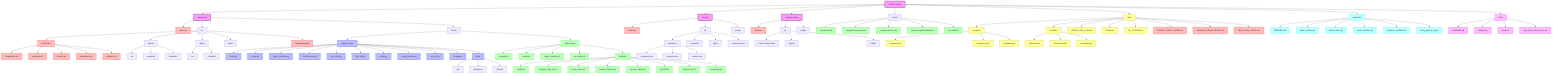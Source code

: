 graph TD
    A[SciTex Project] --> B[manuscript]
    A --> C[revision]
    A --> D[supplementary]
    A --> E[scripts]
    A --> F[docs]
    A --> G[examples]
    A --> H[tests]

    %% Manuscript section
    B --> B1[main.tex]
    B --> B2[src]
    B --> B3[scripts]
    
    %% Manuscript src subsection
    B2 --> B2_1[LaTeX files]
    B2_1 --> B2_1_1[introduction.tex]
    B2_1 --> B2_1_2[methods.tex]
    B2_1 --> B2_1_3[results.tex]
    B2_1 --> B2_1_4[discussion.tex]
    B2_1 --> B2_1_5[abstract.tex]
    B2 --> B2_2[figures]
    B2_2 --> B2_2_1[src]
    B2_2 --> B2_2_2[compiled]
    B2_2 --> B2_2_3[templates]
    B2 --> B2_3[tables]
    B2_3 --> B2_3_1[src]
    B2_3 --> B2_3_2[compiled]
    B2 --> B2_4[styles]
    B2 --> B2_5[bibliography.bib]
    
    %% Manuscript scripts subsection
    B3 --> B3_1[Python scripts]
    B3 --> B3_2[Shell scripts]
    
    %% Python scripts detail
    B3_1 --> B3_1_1[scitex.py]
    B3_1 --> B3_1_2[revise.py]
    B3_1 --> B3_1_3[insert_citations.py]
    B3_1 --> B3_1_4[check_terms.py]
    B3_1 --> B3_1_5[gpt_client.py]
    B3_1 --> B3_1_6[file_utils.py]
    B3_1 --> B3_1_7[config.py]
    B3_1 --> B3_1_8[prompt_loader.py]
    B3_1 --> B3_1_9[crop_tif.py]
    B3_1 --> B3_1_10[templates]
    B3_1 --> B3_1_11[tests]
    
    %% Tests detail
    B3_1_11 --> B3_1_11_1[unit]
    B3_1_11 --> B3_1_11_2[integration]
    B3_1_11 --> B3_1_11_3[fixtures]
    
    %% Shell scripts detail
    B3_2 --> B3_2_1[compile.sh]
    B3_2 --> B3_2_2[revise.sh]
    B3_2 --> B3_2_3[insert_citations.sh]
    B3_2 --> B3_2_4[run_tests.sh]
    B3_2 --> B3_2_5[modules]
    
    %% Shell modules detail
    B3_2_5 --> B3_2_5_1[config.sh]
    B3_2_5 --> B3_2_5_2[compile_main_tex.sh]
    B3_2_5 --> B3_2_5_3[check_terms.sh]
    B3_2_5 --> B3_2_5_4[process_figures.sh]
    B3_2_5 --> B3_2_5_5[process_tables.sh]
    B3_2_5 --> B3_2_5_6[pptx2tif.sh]
    B3_2_5 --> B3_2_5_7[custom_tree.sh]
    B3_2_5 --> B3_2_5_8[versioning.sh]
    
    %% Revision section
    C --> C1[main.tex]
    C --> C2[src]
    C --> C3[scripts]
    
    %% Revision src subsection
    C2 --> C2_1[reviewer1]
    C2 --> C2_2[reviewer2]
    C2 --> C2_3[editor]
    C2 --> C2_4[commands.tex]
    
    %% Reviewer subsection
    C2_1 --> C2_1_1[comments.tex]
    C2_1 --> C2_1_2[response.tex]
    C2_1 --> C2_1_3[revision.tex]
    
    %% Supplementary section
    D --> D1[main.tex]
    D --> D2[src]
    D --> D3[scripts]
    
    %% Supplementary src subsection
    D2 --> D2_1[LaTeX source files]
    D2 --> D2_2[figures]
    D2 --> D2_3[tables]
    
    %% Root scripts section
    E --> E1[compile-all.sh]
    E --> E2[compile-manuscript.sh]
    E --> E3[compile-revision.sh]
    E --> E4[compile-supplementary.sh]
    E --> E5[run_tests.sh]
    
    %% Docs section
    F --> F1[progress]
    F --> F2[structure]
    F --> F3[USAGE_FOR_LLM.md]
    F --> F4[PLAN.md]
    F --> F5[TO_CLAUDE.md]
    F --> F6[FIGURE_TABLE_GUIDE.md]
    F --> F7[NAMING_CONVENTIONS.md]
    F --> F8[TEST_SYNC_GUIDE.md]
    
    %% Progress docs
    F1 --> F1_1[progress.md]
    F1 --> F1_2[progress.mmd]
    F1 --> F1_3[progress.png]
    
    %% Structure docs
    F2 --> F2_1[structure.md]
    F2 --> F2_2[structure.mmd]
    F2 --> F2_3[structure.png]
    
    %% Examples section
    G --> G1[README.md]
    G --> G2[basic_revision.py]
    G --> G3[check_terms.py]
    G --> G4[insert_citations.py]
    G --> G5[complete_workflow.sh]
    G --> G6[using_python_api.py]
    
    %% Tests section
    H --> H1[README.md]
    H --> H2[conftest.py]
    H --> H3[pytest.ini]
    H --> H4[sync_tests_with_source.sh]
    
    %% Styling classes
    classDef main fill:#f9f,stroke:#333,stroke-width:2px;
    classDef python fill:#bbf,stroke:#33f,stroke-width:1px;
    classDef shell fill:#bfb,stroke:#3f3,stroke-width:1px;
    classDef latex fill:#fbb,stroke:#f33,stroke-width:1px;
    classDef docs fill:#ff9,stroke:#993,stroke-width:1px;
    classDef examples fill:#bff,stroke:#3ff,stroke-width:1px;
    classDef tests fill:#fbf,stroke:#f3f,stroke-width:1px;
    classDef new fill:#fbb,stroke:#f33,stroke-width:3px,stroke-dasharray: 5 5;
    
    %% Apply styling
    class A main;
    class B,C,D main;
    class B1,C1,D1,B2_1,B2_1_1,B2_1_2,B2_1_3,B2_1_4,B2_1_5,B2_5 latex;
    class B3_1,B3_1_1,B3_1_2,B3_1_3,B3_1_4,B3_1_5,B3_1_6,B3_1_7,B3_1_8,B3_1_9,B3_1_10,B3_1_11 python;
    class B3_2,B3_2_1,B3_2_2,B3_2_3,B3_2_4,B3_2_5,B3_2_5_1,B3_2_5_2,B3_2_5_3,B3_2_5_4,B3_2_5_5,B3_2_5_6,B3_2_5_7,B3_2_5_8,E1,E2,E3,E4,E5 shell;
    class F,F1,F2,F3,F4,F5,F1_1,F1_2,F1_3,F2_1,F2_2,F2_3 docs;
    class G,G1,G2,G3,G4,G5,G6 examples;
    class H,H1,H2,H3,H4 tests;
    class F6,F7,F8 new;